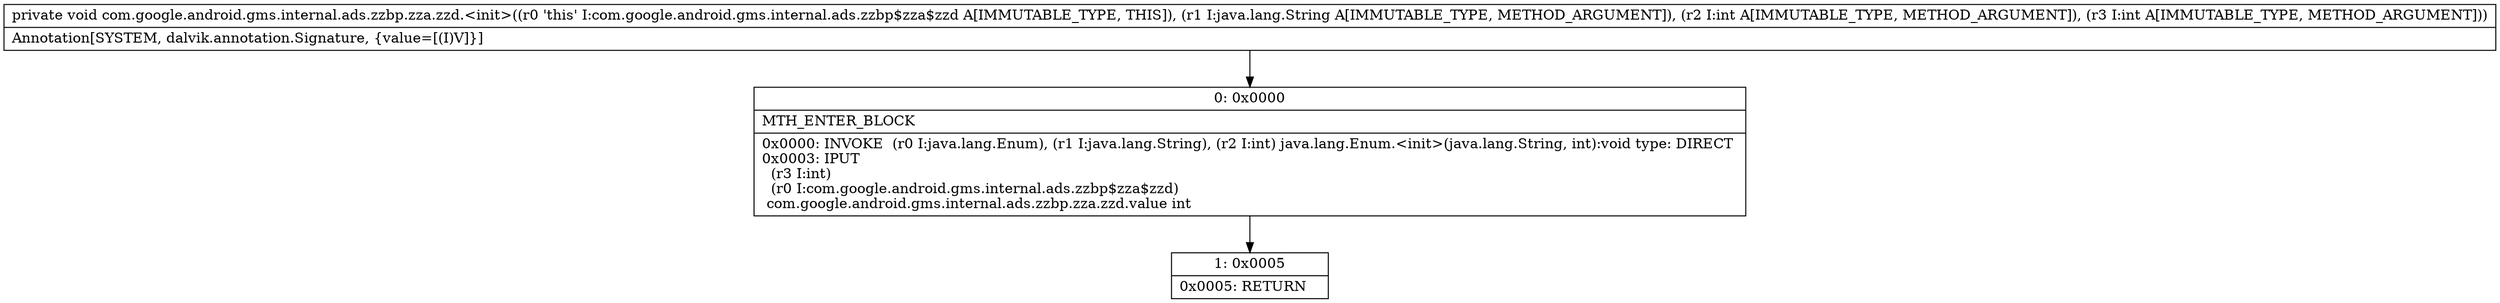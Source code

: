 digraph "CFG forcom.google.android.gms.internal.ads.zzbp.zza.zzd.\<init\>(Ljava\/lang\/String;II)V" {
Node_0 [shape=record,label="{0\:\ 0x0000|MTH_ENTER_BLOCK\l|0x0000: INVOKE  (r0 I:java.lang.Enum), (r1 I:java.lang.String), (r2 I:int) java.lang.Enum.\<init\>(java.lang.String, int):void type: DIRECT \l0x0003: IPUT  \l  (r3 I:int)\l  (r0 I:com.google.android.gms.internal.ads.zzbp$zza$zzd)\l com.google.android.gms.internal.ads.zzbp.zza.zzd.value int \l}"];
Node_1 [shape=record,label="{1\:\ 0x0005|0x0005: RETURN   \l}"];
MethodNode[shape=record,label="{private void com.google.android.gms.internal.ads.zzbp.zza.zzd.\<init\>((r0 'this' I:com.google.android.gms.internal.ads.zzbp$zza$zzd A[IMMUTABLE_TYPE, THIS]), (r1 I:java.lang.String A[IMMUTABLE_TYPE, METHOD_ARGUMENT]), (r2 I:int A[IMMUTABLE_TYPE, METHOD_ARGUMENT]), (r3 I:int A[IMMUTABLE_TYPE, METHOD_ARGUMENT]))  | Annotation[SYSTEM, dalvik.annotation.Signature, \{value=[(I)V]\}]\l}"];
MethodNode -> Node_0;
Node_0 -> Node_1;
}

